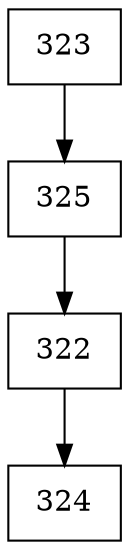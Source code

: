 digraph G {
  node [shape=record];
  node0 [label="{323}"];
  node0 -> node1;
  node1 [label="{325}"];
  node1 -> node2;
  node2 [label="{322}"];
  node2 -> node3;
  node3 [label="{324}"];
}
